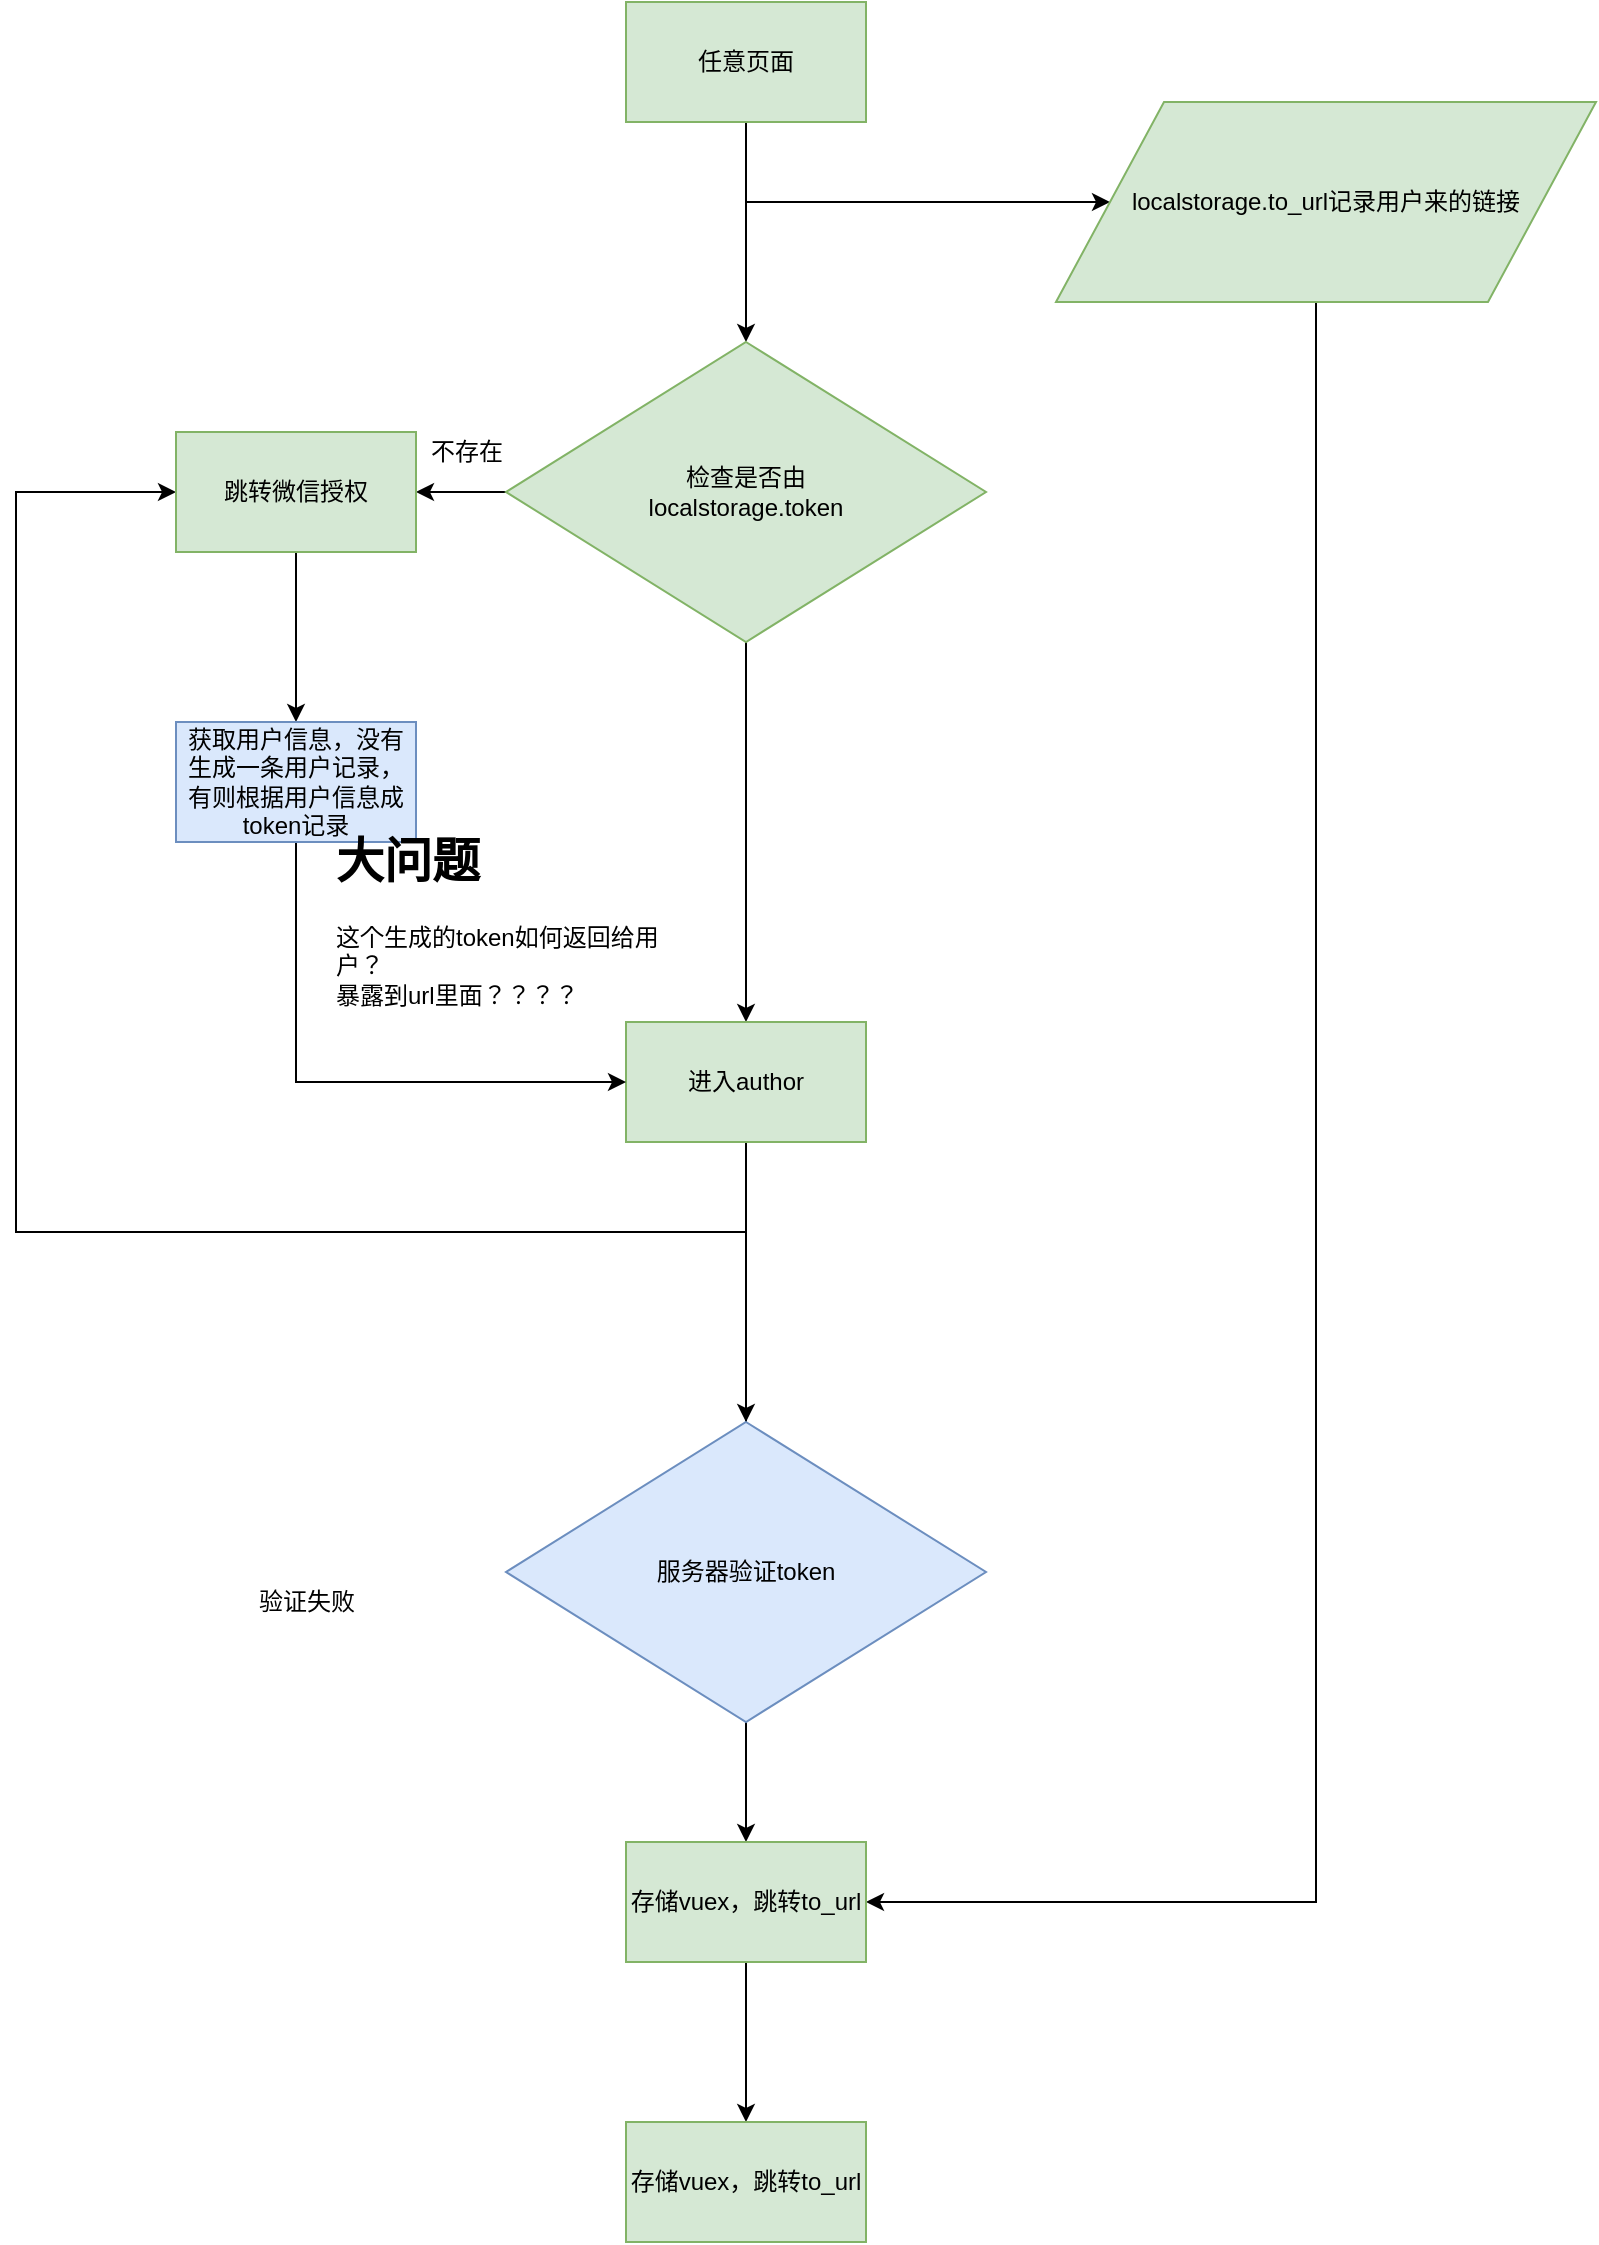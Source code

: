 <mxfile version="12.3.6" type="github" pages="1">
  <diagram name="Page-1" id="c4acf3e9-155e-7222-9cf6-157b1a14988f">
    <mxGraphModel dx="2000" dy="1162" grid="1" gridSize="10" guides="1" tooltips="1" connect="1" arrows="1" fold="1" page="1" pageScale="1" pageWidth="850" pageHeight="1100" background="#ffffff" math="0" shadow="0">
      <root>
        <mxCell id="0"/>
        <mxCell id="1" parent="0"/>
        <mxCell id="RdGBtFwpb-ngHzn6X-1z-10" style="edgeStyle=orthogonalEdgeStyle;rounded=0;orthogonalLoop=1;jettySize=auto;html=1;entryX=0;entryY=0.5;entryDx=0;entryDy=0;" edge="1" parent="1" target="RdGBtFwpb-ngHzn6X-1z-11">
          <mxGeometry relative="1" as="geometry">
            <mxPoint x="615" y="220" as="targetPoint"/>
            <mxPoint x="415" y="220" as="sourcePoint"/>
            <Array as="points">
              <mxPoint x="415" y="210"/>
            </Array>
          </mxGeometry>
        </mxCell>
        <mxCell id="RdGBtFwpb-ngHzn6X-1z-4" value="" style="edgeStyle=orthogonalEdgeStyle;rounded=0;orthogonalLoop=1;jettySize=auto;html=1;entryX=0.5;entryY=0;entryDx=0;entryDy=0;" edge="1" parent="1" source="RdGBtFwpb-ngHzn6X-1z-1" target="RdGBtFwpb-ngHzn6X-1z-6">
          <mxGeometry relative="1" as="geometry">
            <mxPoint x="415" y="250" as="targetPoint"/>
          </mxGeometry>
        </mxCell>
        <mxCell id="RdGBtFwpb-ngHzn6X-1z-1" value="任意页面" style="rounded=0;whiteSpace=wrap;html=1;fillColor=#d5e8d4;strokeColor=#82b366;" vertex="1" parent="1">
          <mxGeometry x="355" y="110" width="120" height="60" as="geometry"/>
        </mxCell>
        <mxCell id="RdGBtFwpb-ngHzn6X-1z-16" value="" style="edgeStyle=orthogonalEdgeStyle;rounded=0;orthogonalLoop=1;jettySize=auto;html=1;entryX=0.5;entryY=0;entryDx=0;entryDy=0;" edge="1" parent="1" source="RdGBtFwpb-ngHzn6X-1z-6" target="RdGBtFwpb-ngHzn6X-1z-19">
          <mxGeometry relative="1" as="geometry">
            <mxPoint x="415" y="630" as="targetPoint"/>
          </mxGeometry>
        </mxCell>
        <mxCell id="RdGBtFwpb-ngHzn6X-1z-25" style="edgeStyle=orthogonalEdgeStyle;rounded=0;orthogonalLoop=1;jettySize=auto;html=1;" edge="1" parent="1" source="RdGBtFwpb-ngHzn6X-1z-6" target="RdGBtFwpb-ngHzn6X-1z-23">
          <mxGeometry relative="1" as="geometry"/>
        </mxCell>
        <mxCell id="RdGBtFwpb-ngHzn6X-1z-6" value="检查是否由&lt;br&gt;localstorage.token" style="rhombus;whiteSpace=wrap;html=1;fillColor=#d5e8d4;strokeColor=#82b366;" vertex="1" parent="1">
          <mxGeometry x="295" y="280" width="240" height="150" as="geometry"/>
        </mxCell>
        <mxCell id="RdGBtFwpb-ngHzn6X-1z-14" value="" style="edgeStyle=orthogonalEdgeStyle;rounded=0;orthogonalLoop=1;jettySize=auto;html=1;entryX=1;entryY=0.5;entryDx=0;entryDy=0;exitX=0.5;exitY=1;exitDx=0;exitDy=0;" edge="1" parent="1" source="RdGBtFwpb-ngHzn6X-1z-11" target="RdGBtFwpb-ngHzn6X-1z-31">
          <mxGeometry relative="1" as="geometry">
            <mxPoint x="710" y="350" as="targetPoint"/>
            <Array as="points">
              <mxPoint x="700" y="260"/>
              <mxPoint x="700" y="1060"/>
            </Array>
          </mxGeometry>
        </mxCell>
        <mxCell id="RdGBtFwpb-ngHzn6X-1z-11" value="&lt;span style=&quot;white-space: normal&quot;&gt;localstorage.to_url记录用户来的链接&lt;/span&gt;" style="shape=parallelogram;perimeter=parallelogramPerimeter;whiteSpace=wrap;html=1;fillColor=#d5e8d4;strokeColor=#82b366;" vertex="1" parent="1">
          <mxGeometry x="570" y="160" width="270" height="100" as="geometry"/>
        </mxCell>
        <mxCell id="RdGBtFwpb-ngHzn6X-1z-17" value="存在" style="text;html=1;align=center;verticalAlign=middle;resizable=0;points=[];;autosize=1;" vertex="1" parent="1">
          <mxGeometry x="425" y="630" width="40" height="20" as="geometry"/>
        </mxCell>
        <mxCell id="RdGBtFwpb-ngHzn6X-1z-21" style="edgeStyle=orthogonalEdgeStyle;rounded=0;orthogonalLoop=1;jettySize=auto;html=1;" edge="1" parent="1" source="RdGBtFwpb-ngHzn6X-1z-19" target="RdGBtFwpb-ngHzn6X-1z-20">
          <mxGeometry relative="1" as="geometry">
            <mxPoint x="415" y="820" as="targetPoint"/>
          </mxGeometry>
        </mxCell>
        <mxCell id="RdGBtFwpb-ngHzn6X-1z-19" value="进入author" style="rounded=0;whiteSpace=wrap;html=1;fillColor=#d5e8d4;strokeColor=#82b366;" vertex="1" parent="1">
          <mxGeometry x="355" y="620" width="120" height="60" as="geometry"/>
        </mxCell>
        <mxCell id="RdGBtFwpb-ngHzn6X-1z-22" style="edgeStyle=orthogonalEdgeStyle;rounded=0;orthogonalLoop=1;jettySize=auto;html=1;entryX=0;entryY=0.5;entryDx=0;entryDy=0;" edge="1" parent="1" source="RdGBtFwpb-ngHzn6X-1z-20" target="RdGBtFwpb-ngHzn6X-1z-23">
          <mxGeometry relative="1" as="geometry">
            <mxPoint x="65" y="450" as="targetPoint"/>
            <mxPoint x="295" y="725" as="sourcePoint"/>
            <Array as="points">
              <mxPoint x="50" y="725"/>
              <mxPoint x="50" y="355"/>
            </Array>
          </mxGeometry>
        </mxCell>
        <mxCell id="RdGBtFwpb-ngHzn6X-1z-30" value="" style="edgeStyle=orthogonalEdgeStyle;rounded=0;orthogonalLoop=1;jettySize=auto;html=1;entryX=0.5;entryY=0;entryDx=0;entryDy=0;" edge="1" parent="1" source="RdGBtFwpb-ngHzn6X-1z-20" target="RdGBtFwpb-ngHzn6X-1z-31">
          <mxGeometry relative="1" as="geometry">
            <mxPoint x="410" y="1110" as="targetPoint"/>
          </mxGeometry>
        </mxCell>
        <mxCell id="RdGBtFwpb-ngHzn6X-1z-20" value="服务器验证token" style="rhombus;whiteSpace=wrap;html=1;fillColor=#dae8fc;strokeColor=#6c8ebf;" vertex="1" parent="1">
          <mxGeometry x="295" y="820" width="240" height="150" as="geometry"/>
        </mxCell>
        <mxCell id="RdGBtFwpb-ngHzn6X-1z-27" value="" style="edgeStyle=orthogonalEdgeStyle;rounded=0;orthogonalLoop=1;jettySize=auto;html=1;" edge="1" parent="1" source="RdGBtFwpb-ngHzn6X-1z-23" target="RdGBtFwpb-ngHzn6X-1z-26">
          <mxGeometry relative="1" as="geometry"/>
        </mxCell>
        <mxCell id="RdGBtFwpb-ngHzn6X-1z-23" value="跳转微信授权" style="rounded=0;whiteSpace=wrap;html=1;fillColor=#d5e8d4;strokeColor=#82b366;" vertex="1" parent="1">
          <mxGeometry x="130" y="325" width="120" height="60" as="geometry"/>
        </mxCell>
        <mxCell id="RdGBtFwpb-ngHzn6X-1z-28" style="edgeStyle=orthogonalEdgeStyle;rounded=0;orthogonalLoop=1;jettySize=auto;html=1;" edge="1" parent="1" source="RdGBtFwpb-ngHzn6X-1z-26" target="RdGBtFwpb-ngHzn6X-1z-19">
          <mxGeometry relative="1" as="geometry">
            <Array as="points">
              <mxPoint x="190" y="650"/>
            </Array>
          </mxGeometry>
        </mxCell>
        <mxCell id="RdGBtFwpb-ngHzn6X-1z-26" value="获取用户信息，没有生成一条用户记录，有则根据用户信息成token记录" style="rounded=0;whiteSpace=wrap;html=1;fillColor=#dae8fc;strokeColor=#6c8ebf;" vertex="1" parent="1">
          <mxGeometry x="130" y="470" width="120" height="60" as="geometry"/>
        </mxCell>
        <mxCell id="RdGBtFwpb-ngHzn6X-1z-24" value="验证失败" style="text;html=1;align=center;verticalAlign=middle;resizable=0;points=[];;autosize=1;" vertex="1" parent="1">
          <mxGeometry x="165" y="900" width="60" height="20" as="geometry"/>
        </mxCell>
        <mxCell id="RdGBtFwpb-ngHzn6X-1z-33" value="" style="edgeStyle=orthogonalEdgeStyle;rounded=0;orthogonalLoop=1;jettySize=auto;html=1;" edge="1" parent="1" source="RdGBtFwpb-ngHzn6X-1z-31" target="RdGBtFwpb-ngHzn6X-1z-32">
          <mxGeometry relative="1" as="geometry"/>
        </mxCell>
        <mxCell id="RdGBtFwpb-ngHzn6X-1z-31" value="存储vuex，跳转to_url" style="rounded=0;whiteSpace=wrap;html=1;fillColor=#d5e8d4;strokeColor=#82b366;" vertex="1" parent="1">
          <mxGeometry x="355" y="1030" width="120" height="60" as="geometry"/>
        </mxCell>
        <mxCell id="RdGBtFwpb-ngHzn6X-1z-32" value="存储vuex，跳转to_url" style="rounded=0;whiteSpace=wrap;html=1;fillColor=#d5e8d4;strokeColor=#82b366;" vertex="1" parent="1">
          <mxGeometry x="355" y="1170" width="120" height="60" as="geometry"/>
        </mxCell>
        <mxCell id="RdGBtFwpb-ngHzn6X-1z-34" value="不存在" style="text;html=1;align=center;verticalAlign=middle;resizable=0;points=[];;autosize=1;" vertex="1" parent="1">
          <mxGeometry x="250" y="325" width="50" height="20" as="geometry"/>
        </mxCell>
        <mxCell id="RdGBtFwpb-ngHzn6X-1z-36" value="&lt;h1&gt;大问题&lt;/h1&gt;&lt;div&gt;这个生成的token如何返回给用户？&lt;/div&gt;&lt;div&gt;暴露到url里面？？？？&lt;/div&gt;" style="text;html=1;strokeColor=none;fillColor=none;spacing=5;spacingTop=-20;whiteSpace=wrap;overflow=hidden;rounded=0;" vertex="1" parent="1">
          <mxGeometry x="205" y="520" width="190" height="120" as="geometry"/>
        </mxCell>
      </root>
    </mxGraphModel>
  </diagram>
</mxfile>
